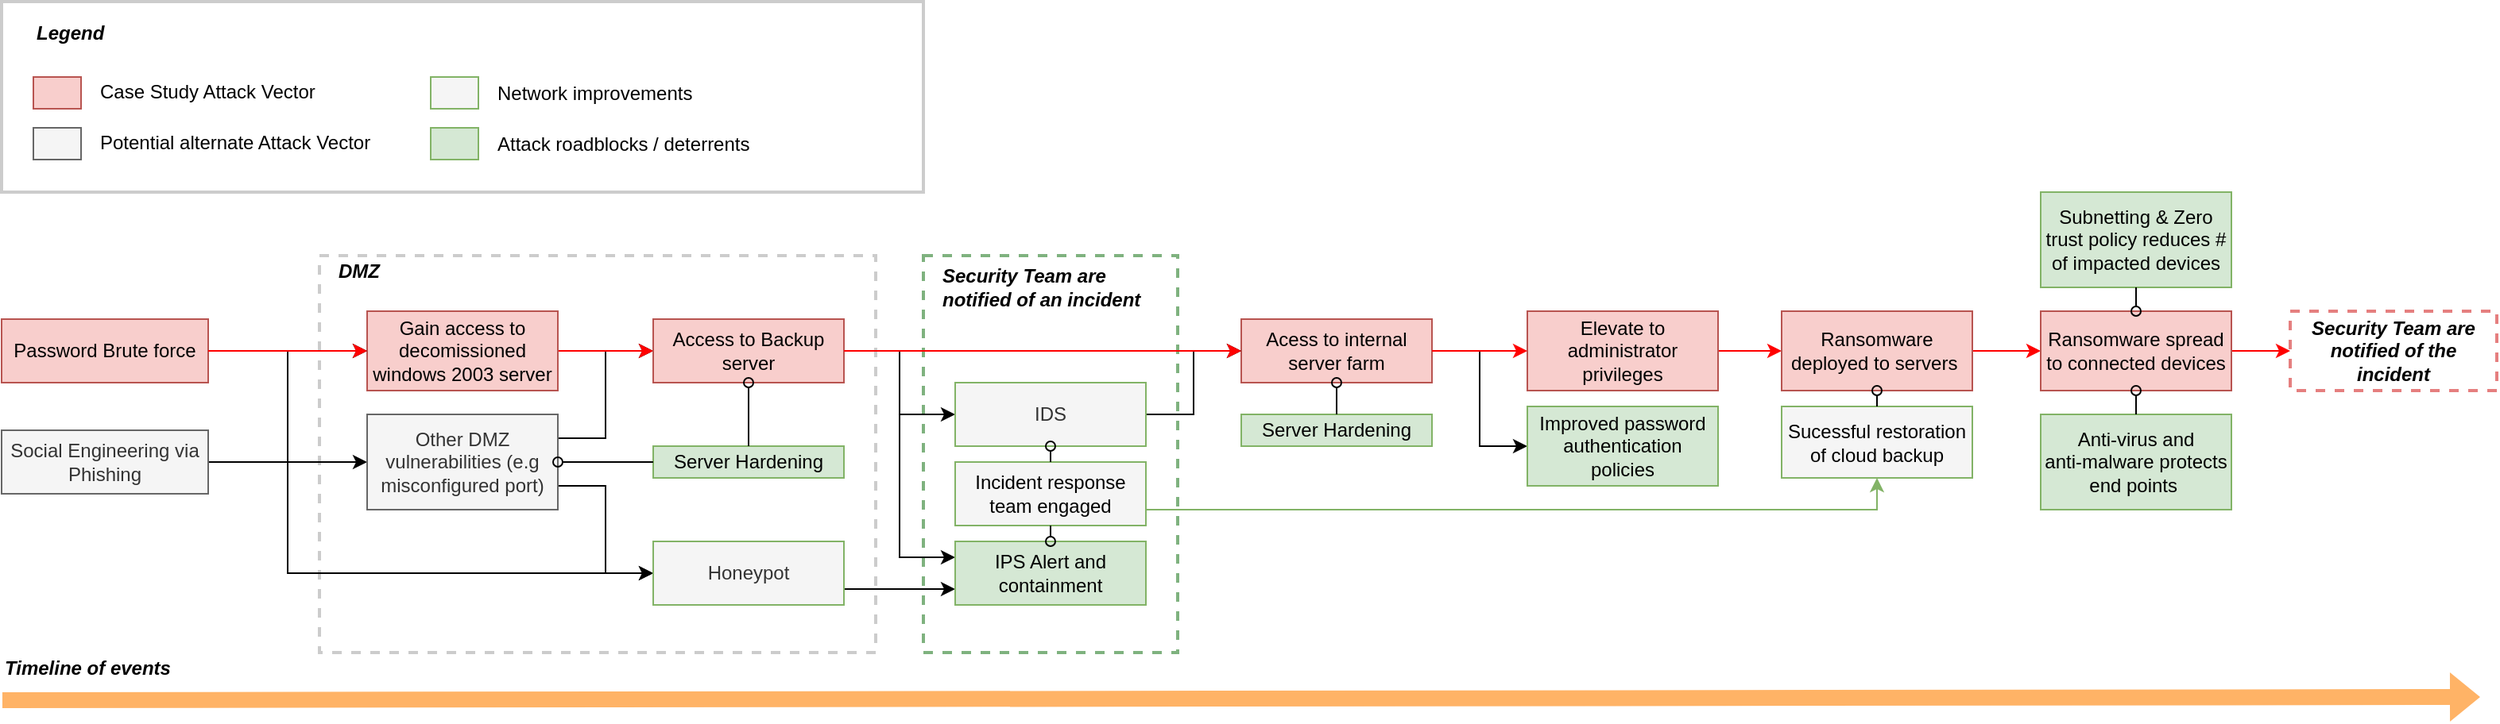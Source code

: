 <mxfile version="18.0.1" type="github">
  <diagram id="C5RBs43oDa-KdzZeNtuy" name="Page-1">
    <mxGraphModel dx="1920" dy="1684" grid="1" gridSize="10" guides="1" tooltips="1" connect="1" arrows="1" fold="1" page="1" pageScale="1" pageWidth="827" pageHeight="1169" math="0" shadow="0">
      <root>
        <mxCell id="WIyWlLk6GJQsqaUBKTNV-0" />
        <mxCell id="WIyWlLk6GJQsqaUBKTNV-1" parent="WIyWlLk6GJQsqaUBKTNV-0" />
        <mxCell id="qosPAv3kta5eRP6_lkoC-17" style="edgeStyle=elbowEdgeStyle;shape=connector;rounded=0;orthogonalLoop=1;jettySize=auto;html=1;exitX=1;exitY=0.25;exitDx=0;exitDy=0;entryX=0;entryY=0.5;entryDx=0;entryDy=0;labelBackgroundColor=default;fontFamily=Helvetica;fontSize=11;fontColor=default;endArrow=classic;strokeColor=default;" edge="1" parent="WIyWlLk6GJQsqaUBKTNV-1" source="2Ez0OJCMwSesqM6kdLIF-19" target="WIyWlLk6GJQsqaUBKTNV-12">
          <mxGeometry relative="1" as="geometry" />
        </mxCell>
        <mxCell id="qosPAv3kta5eRP6_lkoC-4" value="" style="whiteSpace=wrap;html=1;fillColor=none;strokeColor=#CCCCCC;strokeWidth=2;" vertex="1" parent="WIyWlLk6GJQsqaUBKTNV-1">
          <mxGeometry x="-790" y="-1160" width="580" height="120" as="geometry" />
        </mxCell>
        <mxCell id="2Ez0OJCMwSesqM6kdLIF-56" value="" style="whiteSpace=wrap;html=1;fillColor=none;dashed=1;strokeColor=#006600;strokeWidth=2;opacity=50;" parent="WIyWlLk6GJQsqaUBKTNV-1" vertex="1">
          <mxGeometry x="-210" y="-1000" width="160" height="250" as="geometry" />
        </mxCell>
        <mxCell id="2Ez0OJCMwSesqM6kdLIF-14" value="" style="whiteSpace=wrap;html=1;fillColor=none;dashed=1;strokeColor=#CCCCCC;strokeWidth=2;" parent="WIyWlLk6GJQsqaUBKTNV-1" vertex="1">
          <mxGeometry x="-590" y="-1000" width="350" height="250" as="geometry" />
        </mxCell>
        <mxCell id="WIyWlLk6GJQsqaUBKTNV-3" value="Password Brute force" style="rounded=0;whiteSpace=wrap;html=1;fontSize=12;glass=0;strokeWidth=1;shadow=0;fillColor=#f8cecc;strokeColor=#b85450;" parent="WIyWlLk6GJQsqaUBKTNV-1" vertex="1">
          <mxGeometry x="-790" y="-960" width="130" height="40" as="geometry" />
        </mxCell>
        <mxCell id="2Ez0OJCMwSesqM6kdLIF-11" style="edgeStyle=none;shape=connector;rounded=0;orthogonalLoop=1;jettySize=auto;html=1;labelBackgroundColor=default;fontFamily=Helvetica;fontSize=11;fontColor=default;endArrow=classic;strokeColor=#FF0000;" parent="WIyWlLk6GJQsqaUBKTNV-1" source="WIyWlLk6GJQsqaUBKTNV-7" target="WIyWlLk6GJQsqaUBKTNV-12" edge="1">
          <mxGeometry relative="1" as="geometry" />
        </mxCell>
        <mxCell id="WIyWlLk6GJQsqaUBKTNV-7" value="Gain access to decomissioned windows 2003 server" style="rounded=0;whiteSpace=wrap;html=1;fontSize=12;glass=0;strokeWidth=1;shadow=0;fillColor=#f8cecc;strokeColor=#b85450;" parent="WIyWlLk6GJQsqaUBKTNV-1" vertex="1">
          <mxGeometry x="-560" y="-965" width="120" height="50" as="geometry" />
        </mxCell>
        <mxCell id="2Ez0OJCMwSesqM6kdLIF-53" style="edgeStyle=elbowEdgeStyle;shape=connector;rounded=0;orthogonalLoop=1;jettySize=auto;html=1;entryX=0;entryY=0.5;entryDx=0;entryDy=0;labelBackgroundColor=default;fontFamily=Helvetica;fontSize=11;fontColor=default;endArrow=classic;strokeColor=default;" parent="WIyWlLk6GJQsqaUBKTNV-1" source="WIyWlLk6GJQsqaUBKTNV-12" target="2Ez0OJCMwSesqM6kdLIF-39" edge="1">
          <mxGeometry relative="1" as="geometry" />
        </mxCell>
        <mxCell id="2Ez0OJCMwSesqM6kdLIF-72" style="edgeStyle=elbowEdgeStyle;shape=connector;rounded=0;orthogonalLoop=1;jettySize=auto;html=1;entryX=0;entryY=0.25;entryDx=0;entryDy=0;labelBackgroundColor=default;fontFamily=Helvetica;fontSize=11;fontColor=default;endArrow=classic;strokeColor=default;" parent="WIyWlLk6GJQsqaUBKTNV-1" source="WIyWlLk6GJQsqaUBKTNV-12" target="2Ez0OJCMwSesqM6kdLIF-23" edge="1">
          <mxGeometry relative="1" as="geometry" />
        </mxCell>
        <mxCell id="WIyWlLk6GJQsqaUBKTNV-12" value="Access to Backup server" style="rounded=0;whiteSpace=wrap;html=1;fontSize=12;glass=0;strokeWidth=1;shadow=0;fillColor=#f8cecc;strokeColor=#b85450;" parent="WIyWlLk6GJQsqaUBKTNV-1" vertex="1">
          <mxGeometry x="-380" y="-960" width="120" height="40" as="geometry" />
        </mxCell>
        <mxCell id="2Ez0OJCMwSesqM6kdLIF-1" value="" style="rounded=0;whiteSpace=wrap;html=1;fontSize=12;glass=0;strokeWidth=1;shadow=0;fillColor=#f8cecc;strokeColor=#b85450;" parent="WIyWlLk6GJQsqaUBKTNV-1" vertex="1">
          <mxGeometry x="-770" y="-1112.5" width="30" height="20" as="geometry" />
        </mxCell>
        <mxCell id="2Ez0OJCMwSesqM6kdLIF-2" value="&lt;font face=&quot;helvetica&quot;&gt;&lt;span style=&quot;background-color: rgb(255 , 255 , 255)&quot;&gt;Case Study Attack Vector&lt;/span&gt;&lt;/font&gt;" style="text;whiteSpace=wrap;html=1;align=left;rounded=0;" parent="WIyWlLk6GJQsqaUBKTNV-1" vertex="1">
          <mxGeometry x="-730" y="-1117.5" width="170" height="30" as="geometry" />
        </mxCell>
        <mxCell id="2Ez0OJCMwSesqM6kdLIF-3" value="" style="rounded=0;whiteSpace=wrap;html=1;fontSize=12;glass=0;strokeWidth=1;shadow=0;fillColor=#f5f5f5;strokeColor=#666666;fontColor=#333333;" parent="WIyWlLk6GJQsqaUBKTNV-1" vertex="1">
          <mxGeometry x="-770" y="-1080.5" width="30" height="20" as="geometry" />
        </mxCell>
        <mxCell id="2Ez0OJCMwSesqM6kdLIF-4" value="&lt;font face=&quot;helvetica&quot;&gt;&lt;span style=&quot;background-color: rgb(255 , 255 , 255)&quot;&gt;Potential alternate Attack Vector&lt;/span&gt;&lt;/font&gt;" style="text;whiteSpace=wrap;html=1;align=left;rounded=0;" parent="WIyWlLk6GJQsqaUBKTNV-1" vertex="1">
          <mxGeometry x="-730" y="-1085.5" width="230" height="30" as="geometry" />
        </mxCell>
        <mxCell id="2Ez0OJCMwSesqM6kdLIF-18" style="edgeStyle=elbowEdgeStyle;shape=connector;rounded=0;orthogonalLoop=1;jettySize=auto;html=1;entryX=0;entryY=0.5;entryDx=0;entryDy=0;labelBackgroundColor=default;fontFamily=Helvetica;fontSize=11;fontColor=default;endArrow=classic;strokeColor=default;" parent="WIyWlLk6GJQsqaUBKTNV-1" source="2Ez0OJCMwSesqM6kdLIF-5" target="WIyWlLk6GJQsqaUBKTNV-7" edge="1">
          <mxGeometry relative="1" as="geometry" />
        </mxCell>
        <mxCell id="2Ez0OJCMwSesqM6kdLIF-21" style="edgeStyle=elbowEdgeStyle;shape=connector;rounded=0;orthogonalLoop=1;jettySize=auto;html=1;labelBackgroundColor=default;fontFamily=Helvetica;fontSize=11;fontColor=default;endArrow=classic;strokeColor=default;" parent="WIyWlLk6GJQsqaUBKTNV-1" source="2Ez0OJCMwSesqM6kdLIF-5" target="2Ez0OJCMwSesqM6kdLIF-20" edge="1">
          <mxGeometry relative="1" as="geometry">
            <Array as="points">
              <mxPoint x="-610" y="-840" />
            </Array>
          </mxGeometry>
        </mxCell>
        <mxCell id="2Ez0OJCMwSesqM6kdLIF-22" style="edgeStyle=elbowEdgeStyle;shape=connector;rounded=0;orthogonalLoop=1;jettySize=auto;html=1;labelBackgroundColor=default;fontFamily=Helvetica;fontSize=11;fontColor=default;endArrow=classic;strokeColor=default;" parent="WIyWlLk6GJQsqaUBKTNV-1" source="2Ez0OJCMwSesqM6kdLIF-5" target="2Ez0OJCMwSesqM6kdLIF-19" edge="1">
          <mxGeometry relative="1" as="geometry" />
        </mxCell>
        <mxCell id="2Ez0OJCMwSesqM6kdLIF-5" value="Social Engineering via Phishing" style="rounded=0;whiteSpace=wrap;html=1;fontSize=12;glass=0;strokeWidth=1;shadow=0;fillColor=#f5f5f5;strokeColor=#666666;fontColor=#333333;" parent="WIyWlLk6GJQsqaUBKTNV-1" vertex="1">
          <mxGeometry x="-790" y="-890" width="130" height="40" as="geometry" />
        </mxCell>
        <mxCell id="2Ez0OJCMwSesqM6kdLIF-37" style="edgeStyle=elbowEdgeStyle;shape=connector;rounded=0;orthogonalLoop=1;jettySize=auto;html=1;labelBackgroundColor=default;fontFamily=Helvetica;fontSize=11;fontColor=default;endArrow=classic;strokeColor=default;" parent="WIyWlLk6GJQsqaUBKTNV-1" source="2Ez0OJCMwSesqM6kdLIF-12" target="2Ez0OJCMwSesqM6kdLIF-26" edge="1">
          <mxGeometry relative="1" as="geometry" />
        </mxCell>
        <mxCell id="2Ez0OJCMwSesqM6kdLIF-12" value="Acess to internal server farm" style="rounded=0;whiteSpace=wrap;html=1;fontSize=12;glass=0;strokeWidth=1;shadow=0;fillColor=#f8cecc;strokeColor=#b85450;" parent="WIyWlLk6GJQsqaUBKTNV-1" vertex="1">
          <mxGeometry x="-10" y="-960" width="120" height="40" as="geometry" />
        </mxCell>
        <mxCell id="2Ez0OJCMwSesqM6kdLIF-35" style="edgeStyle=elbowEdgeStyle;shape=connector;rounded=0;orthogonalLoop=1;jettySize=auto;html=1;entryX=0;entryY=0.5;entryDx=0;entryDy=0;labelBackgroundColor=default;fontFamily=Helvetica;fontSize=11;fontColor=default;endArrow=classic;strokeColor=#FF0000;" parent="WIyWlLk6GJQsqaUBKTNV-1" source="2Ez0OJCMwSesqM6kdLIF-13" target="2Ez0OJCMwSesqM6kdLIF-30" edge="1">
          <mxGeometry relative="1" as="geometry" />
        </mxCell>
        <mxCell id="2Ez0OJCMwSesqM6kdLIF-13" value="Elevate to administrator privileges" style="rounded=0;whiteSpace=wrap;html=1;fontSize=12;glass=0;strokeWidth=1;shadow=0;fillColor=#f8cecc;strokeColor=#b85450;" parent="WIyWlLk6GJQsqaUBKTNV-1" vertex="1">
          <mxGeometry x="170" y="-965" width="120" height="50" as="geometry" />
        </mxCell>
        <mxCell id="2Ez0OJCMwSesqM6kdLIF-15" value="DMZ" style="text;html=1;resizable=0;autosize=1;align=left;verticalAlign=middle;points=[];fillColor=none;strokeColor=none;rounded=0;fontStyle=3" parent="WIyWlLk6GJQsqaUBKTNV-1" vertex="1">
          <mxGeometry x="-580" y="-1000" width="40" height="20" as="geometry" />
        </mxCell>
        <mxCell id="qosPAv3kta5eRP6_lkoC-20" style="edgeStyle=elbowEdgeStyle;shape=connector;rounded=0;orthogonalLoop=1;jettySize=auto;html=1;exitX=1;exitY=0.75;exitDx=0;exitDy=0;entryX=0;entryY=0.5;entryDx=0;entryDy=0;labelBackgroundColor=default;fontFamily=Helvetica;fontSize=11;fontColor=default;endArrow=classic;strokeColor=default;" edge="1" parent="WIyWlLk6GJQsqaUBKTNV-1" source="2Ez0OJCMwSesqM6kdLIF-19" target="2Ez0OJCMwSesqM6kdLIF-20">
          <mxGeometry relative="1" as="geometry" />
        </mxCell>
        <mxCell id="2Ez0OJCMwSesqM6kdLIF-19" value="Other DMZ vulnerabilities (e.g misconfigured port)" style="rounded=0;whiteSpace=wrap;html=1;fontSize=12;glass=0;strokeWidth=1;shadow=0;fillColor=#f5f5f5;strokeColor=#666666;fontColor=#333333;" parent="WIyWlLk6GJQsqaUBKTNV-1" vertex="1">
          <mxGeometry x="-560" y="-900" width="120" height="60" as="geometry" />
        </mxCell>
        <mxCell id="2Ez0OJCMwSesqM6kdLIF-51" style="edgeStyle=elbowEdgeStyle;shape=connector;rounded=0;orthogonalLoop=1;jettySize=auto;html=1;exitX=1;exitY=0.75;exitDx=0;exitDy=0;entryX=0;entryY=0.75;entryDx=0;entryDy=0;labelBackgroundColor=default;fontFamily=Helvetica;fontSize=11;fontColor=default;endArrow=classic;strokeColor=default;" parent="WIyWlLk6GJQsqaUBKTNV-1" source="2Ez0OJCMwSesqM6kdLIF-20" target="2Ez0OJCMwSesqM6kdLIF-23" edge="1">
          <mxGeometry relative="1" as="geometry" />
        </mxCell>
        <mxCell id="2Ez0OJCMwSesqM6kdLIF-20" value="Honeypot" style="rounded=0;whiteSpace=wrap;html=1;fontSize=12;glass=0;strokeWidth=1;shadow=0;fillColor=#f5f5f5;strokeColor=#82B366;fontColor=#333333;" parent="WIyWlLk6GJQsqaUBKTNV-1" vertex="1">
          <mxGeometry x="-380" y="-820" width="120" height="40" as="geometry" />
        </mxCell>
        <mxCell id="2Ez0OJCMwSesqM6kdLIF-23" value="IPS Alert and containment" style="rounded=0;whiteSpace=wrap;html=1;fontSize=12;glass=0;strokeWidth=1;shadow=0;fillColor=#d5e8d4;strokeColor=#82B366;" parent="WIyWlLk6GJQsqaUBKTNV-1" vertex="1">
          <mxGeometry x="-190" y="-820" width="120" height="40" as="geometry" />
        </mxCell>
        <mxCell id="2Ez0OJCMwSesqM6kdLIF-26" value="Improved password authentication policies" style="rounded=0;whiteSpace=wrap;html=1;fontSize=12;glass=0;strokeWidth=1;shadow=0;fillColor=#d5e8d4;strokeColor=#82b366;" parent="WIyWlLk6GJQsqaUBKTNV-1" vertex="1">
          <mxGeometry x="170" y="-905" width="120" height="50" as="geometry" />
        </mxCell>
        <mxCell id="2Ez0OJCMwSesqM6kdLIF-27" value="" style="rounded=0;whiteSpace=wrap;html=1;fontSize=12;glass=0;strokeWidth=1;shadow=0;fillColor=#d5e8d4;strokeColor=#82b366;" parent="WIyWlLk6GJQsqaUBKTNV-1" vertex="1">
          <mxGeometry x="-520" y="-1080.5" width="30" height="20" as="geometry" />
        </mxCell>
        <mxCell id="2Ez0OJCMwSesqM6kdLIF-28" value="&lt;font face=&quot;helvetica&quot;&gt;&lt;span style=&quot;background-color: rgb(255 , 255 , 255)&quot;&gt;Attack roadblocks / deterrents&amp;nbsp;&lt;/span&gt;&lt;/font&gt;" style="text;whiteSpace=wrap;html=1;align=left;rounded=0;" parent="WIyWlLk6GJQsqaUBKTNV-1" vertex="1">
          <mxGeometry x="-480" y="-1084.5" width="230" height="30" as="geometry" />
        </mxCell>
        <mxCell id="2Ez0OJCMwSesqM6kdLIF-34" style="edgeStyle=elbowEdgeStyle;shape=connector;rounded=0;orthogonalLoop=1;jettySize=auto;html=1;labelBackgroundColor=default;fontFamily=Helvetica;fontSize=11;fontColor=default;endArrow=classic;strokeColor=#FF0000;" parent="WIyWlLk6GJQsqaUBKTNV-1" source="2Ez0OJCMwSesqM6kdLIF-30" target="2Ez0OJCMwSesqM6kdLIF-31" edge="1">
          <mxGeometry relative="1" as="geometry" />
        </mxCell>
        <mxCell id="2Ez0OJCMwSesqM6kdLIF-30" value="Ransomware deployed to servers&amp;nbsp;" style="rounded=0;whiteSpace=wrap;html=1;fontSize=12;glass=0;strokeWidth=1;shadow=0;fillColor=#f8cecc;strokeColor=#b85450;" parent="WIyWlLk6GJQsqaUBKTNV-1" vertex="1">
          <mxGeometry x="330" y="-965" width="120" height="50" as="geometry" />
        </mxCell>
        <mxCell id="2Ez0OJCMwSesqM6kdLIF-63" style="edgeStyle=elbowEdgeStyle;shape=connector;rounded=0;orthogonalLoop=1;jettySize=auto;html=1;exitX=1;exitY=0.5;exitDx=0;exitDy=0;labelBackgroundColor=default;fontFamily=Helvetica;fontSize=11;fontColor=default;endArrow=classic;strokeColor=#FF0000;" parent="WIyWlLk6GJQsqaUBKTNV-1" source="2Ez0OJCMwSesqM6kdLIF-31" target="2Ez0OJCMwSesqM6kdLIF-62" edge="1">
          <mxGeometry relative="1" as="geometry" />
        </mxCell>
        <mxCell id="2Ez0OJCMwSesqM6kdLIF-31" value="Ransomware spread to connected devices" style="rounded=0;whiteSpace=wrap;html=1;fontSize=12;glass=0;strokeWidth=1;shadow=0;fillColor=#f8cecc;strokeColor=#b85450;" parent="WIyWlLk6GJQsqaUBKTNV-1" vertex="1">
          <mxGeometry x="493" y="-965" width="120" height="50" as="geometry" />
        </mxCell>
        <mxCell id="2Ez0OJCMwSesqM6kdLIF-32" value="Anti-virus and &lt;br&gt;anti-malware protects end points&amp;nbsp;" style="rounded=0;whiteSpace=wrap;html=1;fontSize=12;glass=0;strokeWidth=1;shadow=0;fillColor=#d5e8d4;strokeColor=#82b366;" parent="WIyWlLk6GJQsqaUBKTNV-1" vertex="1">
          <mxGeometry x="493" y="-900" width="120" height="60" as="geometry" />
        </mxCell>
        <mxCell id="2Ez0OJCMwSesqM6kdLIF-41" style="edgeStyle=elbowEdgeStyle;shape=connector;rounded=0;orthogonalLoop=1;jettySize=auto;html=1;labelBackgroundColor=default;fontFamily=Helvetica;fontSize=11;fontColor=default;endArrow=classic;strokeColor=default;" parent="WIyWlLk6GJQsqaUBKTNV-1" source="2Ez0OJCMwSesqM6kdLIF-39" target="2Ez0OJCMwSesqM6kdLIF-12" edge="1">
          <mxGeometry relative="1" as="geometry" />
        </mxCell>
        <mxCell id="2Ez0OJCMwSesqM6kdLIF-39" value="IDS" style="rounded=0;whiteSpace=wrap;html=1;fontSize=12;glass=0;strokeWidth=1;shadow=0;fillColor=#F5F5F5;strokeColor=#82B366;fontColor=#333333;" parent="WIyWlLk6GJQsqaUBKTNV-1" vertex="1">
          <mxGeometry x="-190" y="-920" width="120" height="40" as="geometry" />
        </mxCell>
        <mxCell id="2Ez0OJCMwSesqM6kdLIF-42" value="Sucessful restoration of cloud backup" style="rounded=0;whiteSpace=wrap;html=1;fontSize=12;glass=0;strokeWidth=1;shadow=0;fillColor=#F5F5F5;strokeColor=#82b366;" parent="WIyWlLk6GJQsqaUBKTNV-1" vertex="1">
          <mxGeometry x="330" y="-905" width="120" height="45" as="geometry" />
        </mxCell>
        <mxCell id="2Ez0OJCMwSesqM6kdLIF-47" value="Server Hardening" style="rounded=0;whiteSpace=wrap;html=1;fontSize=12;glass=0;strokeWidth=1;shadow=0;fillColor=#d5e8d4;strokeColor=#82b366;" parent="WIyWlLk6GJQsqaUBKTNV-1" vertex="1">
          <mxGeometry x="-10" y="-900" width="120" height="20" as="geometry" />
        </mxCell>
        <mxCell id="2Ez0OJCMwSesqM6kdLIF-57" value="Security Team are &lt;br&gt;notified of an incident" style="text;html=1;resizable=0;autosize=1;align=left;verticalAlign=middle;points=[];fillColor=none;strokeColor=none;rounded=0;fontStyle=3" parent="WIyWlLk6GJQsqaUBKTNV-1" vertex="1">
          <mxGeometry x="-200" y="-995" width="140" height="30" as="geometry" />
        </mxCell>
        <mxCell id="2Ez0OJCMwSesqM6kdLIF-62" value="&lt;b&gt;&lt;i&gt;Security Team are notified of the incident&lt;/i&gt;&lt;/b&gt;" style="whiteSpace=wrap;html=1;fillColor=none;dashed=1;strokeColor=#CC0000;strokeWidth=2;opacity=50;" parent="WIyWlLk6GJQsqaUBKTNV-1" vertex="1">
          <mxGeometry x="650" y="-965" width="130" height="50" as="geometry" />
        </mxCell>
        <mxCell id="2Ez0OJCMwSesqM6kdLIF-64" style="edgeStyle=elbowEdgeStyle;shape=connector;rounded=0;orthogonalLoop=1;jettySize=auto;html=1;entryX=0.5;entryY=1;entryDx=0;entryDy=0;labelBackgroundColor=default;fontFamily=Helvetica;fontSize=11;fontColor=default;endArrow=classic;strokeColor=default;" parent="WIyWlLk6GJQsqaUBKTNV-1" source="2Ez0OJCMwSesqM6kdLIF-39" target="2Ez0OJCMwSesqM6kdLIF-39" edge="1">
          <mxGeometry relative="1" as="geometry" />
        </mxCell>
        <mxCell id="2Ez0OJCMwSesqM6kdLIF-65" value="Legend" style="text;html=1;resizable=0;autosize=1;align=left;verticalAlign=middle;points=[];fillColor=none;strokeColor=none;rounded=0;fontStyle=3" parent="WIyWlLk6GJQsqaUBKTNV-1" vertex="1">
          <mxGeometry x="-770" y="-1150" width="60" height="20" as="geometry" />
        </mxCell>
        <mxCell id="2Ez0OJCMwSesqM6kdLIF-66" value="Server Hardening" style="rounded=0;whiteSpace=wrap;html=1;fontSize=12;glass=0;strokeWidth=1;shadow=0;fillColor=#d5e8d4;strokeColor=#82b366;" parent="WIyWlLk6GJQsqaUBKTNV-1" vertex="1">
          <mxGeometry x="-380" y="-880" width="120" height="20" as="geometry" />
        </mxCell>
        <mxCell id="2Ez0OJCMwSesqM6kdLIF-67" style="edgeStyle=elbowEdgeStyle;shape=connector;rounded=0;orthogonalLoop=1;jettySize=auto;html=1;labelBackgroundColor=default;fontFamily=Helvetica;fontSize=11;fontColor=default;endArrow=none;strokeColor=default;endFill=0;startArrow=oval;startFill=0;" parent="WIyWlLk6GJQsqaUBKTNV-1" source="2Ez0OJCMwSesqM6kdLIF-19" target="2Ez0OJCMwSesqM6kdLIF-66" edge="1">
          <mxGeometry relative="1" as="geometry" />
        </mxCell>
        <mxCell id="qosPAv3kta5eRP6_lkoC-2" style="edgeStyle=elbowEdgeStyle;shape=connector;rounded=0;orthogonalLoop=1;jettySize=auto;html=1;labelBackgroundColor=default;fontFamily=Helvetica;fontSize=11;fontColor=default;startArrow=oval;startFill=0;endArrow=none;endFill=0;strokeColor=default;" edge="1" parent="WIyWlLk6GJQsqaUBKTNV-1" source="2Ez0OJCMwSesqM6kdLIF-12" target="2Ez0OJCMwSesqM6kdLIF-47">
          <mxGeometry relative="1" as="geometry" />
        </mxCell>
        <mxCell id="2Ez0OJCMwSesqM6kdLIF-6" style="edgeStyle=none;rounded=0;orthogonalLoop=1;jettySize=auto;html=1;strokeColor=#FF0000;" parent="WIyWlLk6GJQsqaUBKTNV-1" source="WIyWlLk6GJQsqaUBKTNV-3" target="WIyWlLk6GJQsqaUBKTNV-7" edge="1">
          <mxGeometry relative="1" as="geometry" />
        </mxCell>
        <mxCell id="2Ez0OJCMwSesqM6kdLIF-16" style="edgeStyle=none;shape=connector;rounded=0;orthogonalLoop=1;jettySize=auto;html=1;labelBackgroundColor=default;fontFamily=Helvetica;fontSize=11;fontColor=default;endArrow=classic;strokeColor=#FF0000;" parent="WIyWlLk6GJQsqaUBKTNV-1" source="WIyWlLk6GJQsqaUBKTNV-12" target="2Ez0OJCMwSesqM6kdLIF-12" edge="1">
          <mxGeometry relative="1" as="geometry" />
        </mxCell>
        <mxCell id="2Ez0OJCMwSesqM6kdLIF-17" style="edgeStyle=none;shape=connector;rounded=0;orthogonalLoop=1;jettySize=auto;html=1;labelBackgroundColor=default;fontFamily=Helvetica;fontSize=11;fontColor=default;endArrow=classic;strokeColor=#FF0000;" parent="WIyWlLk6GJQsqaUBKTNV-1" source="2Ez0OJCMwSesqM6kdLIF-12" target="2Ez0OJCMwSesqM6kdLIF-13" edge="1">
          <mxGeometry relative="1" as="geometry" />
        </mxCell>
        <mxCell id="qosPAv3kta5eRP6_lkoC-31" style="edgeStyle=elbowEdgeStyle;shape=connector;rounded=0;orthogonalLoop=1;jettySize=auto;html=1;exitX=1;exitY=0.25;exitDx=0;exitDy=0;entryX=0.5;entryY=1;entryDx=0;entryDy=0;labelBackgroundColor=default;fontFamily=Helvetica;fontSize=11;fontColor=default;startArrow=none;startFill=0;endArrow=classic;endFill=1;strokeColor=#82B366;elbow=vertical;" edge="1" parent="WIyWlLk6GJQsqaUBKTNV-1" source="qosPAv3kta5eRP6_lkoC-6" target="2Ez0OJCMwSesqM6kdLIF-42">
          <mxGeometry relative="1" as="geometry">
            <Array as="points">
              <mxPoint x="170" y="-840" />
            </Array>
          </mxGeometry>
        </mxCell>
        <mxCell id="qosPAv3kta5eRP6_lkoC-6" value="Incident response team engaged" style="rounded=0;whiteSpace=wrap;html=1;fontSize=12;glass=0;strokeWidth=1;shadow=0;fillColor=#F5F5F5;strokeColor=#82B366;" vertex="1" parent="WIyWlLk6GJQsqaUBKTNV-1">
          <mxGeometry x="-190" y="-870" width="120" height="40" as="geometry" />
        </mxCell>
        <mxCell id="qosPAv3kta5eRP6_lkoC-8" style="edgeStyle=elbowEdgeStyle;shape=connector;rounded=0;orthogonalLoop=1;jettySize=auto;html=1;exitX=0.5;exitY=1;exitDx=0;exitDy=0;entryX=0.5;entryY=0;entryDx=0;entryDy=0;labelBackgroundColor=default;fontFamily=Helvetica;fontSize=11;fontColor=default;startArrow=oval;startFill=0;endArrow=none;endFill=0;strokeColor=default;" edge="1" parent="WIyWlLk6GJQsqaUBKTNV-1" source="2Ez0OJCMwSesqM6kdLIF-39" target="qosPAv3kta5eRP6_lkoC-6">
          <mxGeometry relative="1" as="geometry" />
        </mxCell>
        <mxCell id="qosPAv3kta5eRP6_lkoC-9" style="edgeStyle=elbowEdgeStyle;shape=connector;rounded=0;orthogonalLoop=1;jettySize=auto;html=1;exitX=0.5;exitY=0;exitDx=0;exitDy=0;entryX=0.5;entryY=1;entryDx=0;entryDy=0;labelBackgroundColor=default;fontFamily=Helvetica;fontSize=11;fontColor=default;startArrow=oval;startFill=0;endArrow=none;endFill=0;strokeColor=default;" edge="1" parent="WIyWlLk6GJQsqaUBKTNV-1" source="2Ez0OJCMwSesqM6kdLIF-23" target="qosPAv3kta5eRP6_lkoC-6">
          <mxGeometry relative="1" as="geometry" />
        </mxCell>
        <mxCell id="qosPAv3kta5eRP6_lkoC-11" value="Subnetting &amp;amp; Zero trust policy reduces # of impacted devices" style="rounded=0;whiteSpace=wrap;html=1;fontSize=12;glass=0;strokeWidth=1;shadow=0;fillColor=#d5e8d4;strokeColor=#82b366;" vertex="1" parent="WIyWlLk6GJQsqaUBKTNV-1">
          <mxGeometry x="493" y="-1040" width="120" height="60" as="geometry" />
        </mxCell>
        <mxCell id="qosPAv3kta5eRP6_lkoC-12" style="edgeStyle=elbowEdgeStyle;shape=connector;rounded=0;orthogonalLoop=1;jettySize=auto;html=1;exitX=0.5;exitY=0;exitDx=0;exitDy=0;entryX=0.5;entryY=1;entryDx=0;entryDy=0;labelBackgroundColor=default;fontFamily=Helvetica;fontSize=11;fontColor=default;startArrow=oval;startFill=0;endArrow=none;endFill=0;strokeColor=default;" edge="1" parent="WIyWlLk6GJQsqaUBKTNV-1" source="2Ez0OJCMwSesqM6kdLIF-31" target="qosPAv3kta5eRP6_lkoC-11">
          <mxGeometry relative="1" as="geometry" />
        </mxCell>
        <mxCell id="qosPAv3kta5eRP6_lkoC-15" value="" style="shape=flexArrow;endArrow=classic;html=1;rounded=0;dashed=1;dashPattern=1 1;labelBackgroundColor=default;fontFamily=Helvetica;fontSize=11;fontColor=default;strokeColor=none;fillColor=#FFB366;" edge="1" parent="WIyWlLk6GJQsqaUBKTNV-1">
          <mxGeometry width="50" height="50" relative="1" as="geometry">
            <mxPoint x="-790" y="-720" as="sourcePoint" />
            <mxPoint x="770" y="-722" as="targetPoint" />
          </mxGeometry>
        </mxCell>
        <mxCell id="qosPAv3kta5eRP6_lkoC-16" value="Timeline of events" style="text;html=1;resizable=0;autosize=1;align=left;verticalAlign=middle;points=[];fillColor=none;strokeColor=none;rounded=0;fontStyle=3" vertex="1" parent="WIyWlLk6GJQsqaUBKTNV-1">
          <mxGeometry x="-790" y="-750" width="120" height="20" as="geometry" />
        </mxCell>
        <mxCell id="qosPAv3kta5eRP6_lkoC-18" style="edgeStyle=elbowEdgeStyle;shape=connector;rounded=0;orthogonalLoop=1;jettySize=auto;html=1;exitX=1;exitY=0.75;exitDx=0;exitDy=0;labelBackgroundColor=default;fontFamily=Helvetica;fontSize=11;fontColor=default;endArrow=classic;strokeColor=default;" edge="1" parent="WIyWlLk6GJQsqaUBKTNV-1" source="2Ez0OJCMwSesqM6kdLIF-19" target="2Ez0OJCMwSesqM6kdLIF-19">
          <mxGeometry relative="1" as="geometry" />
        </mxCell>
        <mxCell id="qosPAv3kta5eRP6_lkoC-22" style="edgeStyle=elbowEdgeStyle;shape=connector;rounded=0;orthogonalLoop=1;jettySize=auto;html=1;exitX=0.5;exitY=1;exitDx=0;exitDy=0;entryX=0.5;entryY=0;entryDx=0;entryDy=0;labelBackgroundColor=default;fontFamily=Helvetica;fontSize=11;fontColor=default;startArrow=oval;startFill=0;endArrow=none;endFill=0;strokeColor=default;" edge="1" parent="WIyWlLk6GJQsqaUBKTNV-1" source="WIyWlLk6GJQsqaUBKTNV-12" target="2Ez0OJCMwSesqM6kdLIF-66">
          <mxGeometry relative="1" as="geometry" />
        </mxCell>
        <mxCell id="qosPAv3kta5eRP6_lkoC-24" style="edgeStyle=elbowEdgeStyle;shape=connector;rounded=0;orthogonalLoop=1;jettySize=auto;html=1;exitX=0.5;exitY=1;exitDx=0;exitDy=0;labelBackgroundColor=default;fontFamily=Helvetica;fontSize=11;fontColor=default;startArrow=oval;startFill=0;endArrow=none;endFill=0;strokeColor=default;" edge="1" parent="WIyWlLk6GJQsqaUBKTNV-1" source="2Ez0OJCMwSesqM6kdLIF-31" target="2Ez0OJCMwSesqM6kdLIF-32">
          <mxGeometry relative="1" as="geometry" />
        </mxCell>
        <mxCell id="qosPAv3kta5eRP6_lkoC-25" style="edgeStyle=elbowEdgeStyle;shape=connector;rounded=0;orthogonalLoop=1;jettySize=auto;html=1;exitX=0.5;exitY=1;exitDx=0;exitDy=0;labelBackgroundColor=default;fontFamily=Helvetica;fontSize=11;fontColor=default;startArrow=oval;startFill=0;endArrow=none;endFill=0;strokeColor=default;" edge="1" parent="WIyWlLk6GJQsqaUBKTNV-1" source="2Ez0OJCMwSesqM6kdLIF-30" target="2Ez0OJCMwSesqM6kdLIF-42">
          <mxGeometry relative="1" as="geometry" />
        </mxCell>
        <mxCell id="qosPAv3kta5eRP6_lkoC-26" value="" style="rounded=0;whiteSpace=wrap;html=1;fontSize=12;glass=0;strokeWidth=1;shadow=0;fillColor=#F5F5F5;strokeColor=#82b366;" vertex="1" parent="WIyWlLk6GJQsqaUBKTNV-1">
          <mxGeometry x="-520" y="-1112.5" width="30" height="20" as="geometry" />
        </mxCell>
        <mxCell id="qosPAv3kta5eRP6_lkoC-27" value="&lt;font face=&quot;helvetica&quot;&gt;&lt;span style=&quot;background-color: rgb(255 , 255 , 255)&quot;&gt;Network improvements&lt;/span&gt;&lt;/font&gt;" style="text;whiteSpace=wrap;html=1;align=left;rounded=0;" vertex="1" parent="WIyWlLk6GJQsqaUBKTNV-1">
          <mxGeometry x="-480" y="-1116.5" width="230" height="30" as="geometry" />
        </mxCell>
      </root>
    </mxGraphModel>
  </diagram>
</mxfile>
